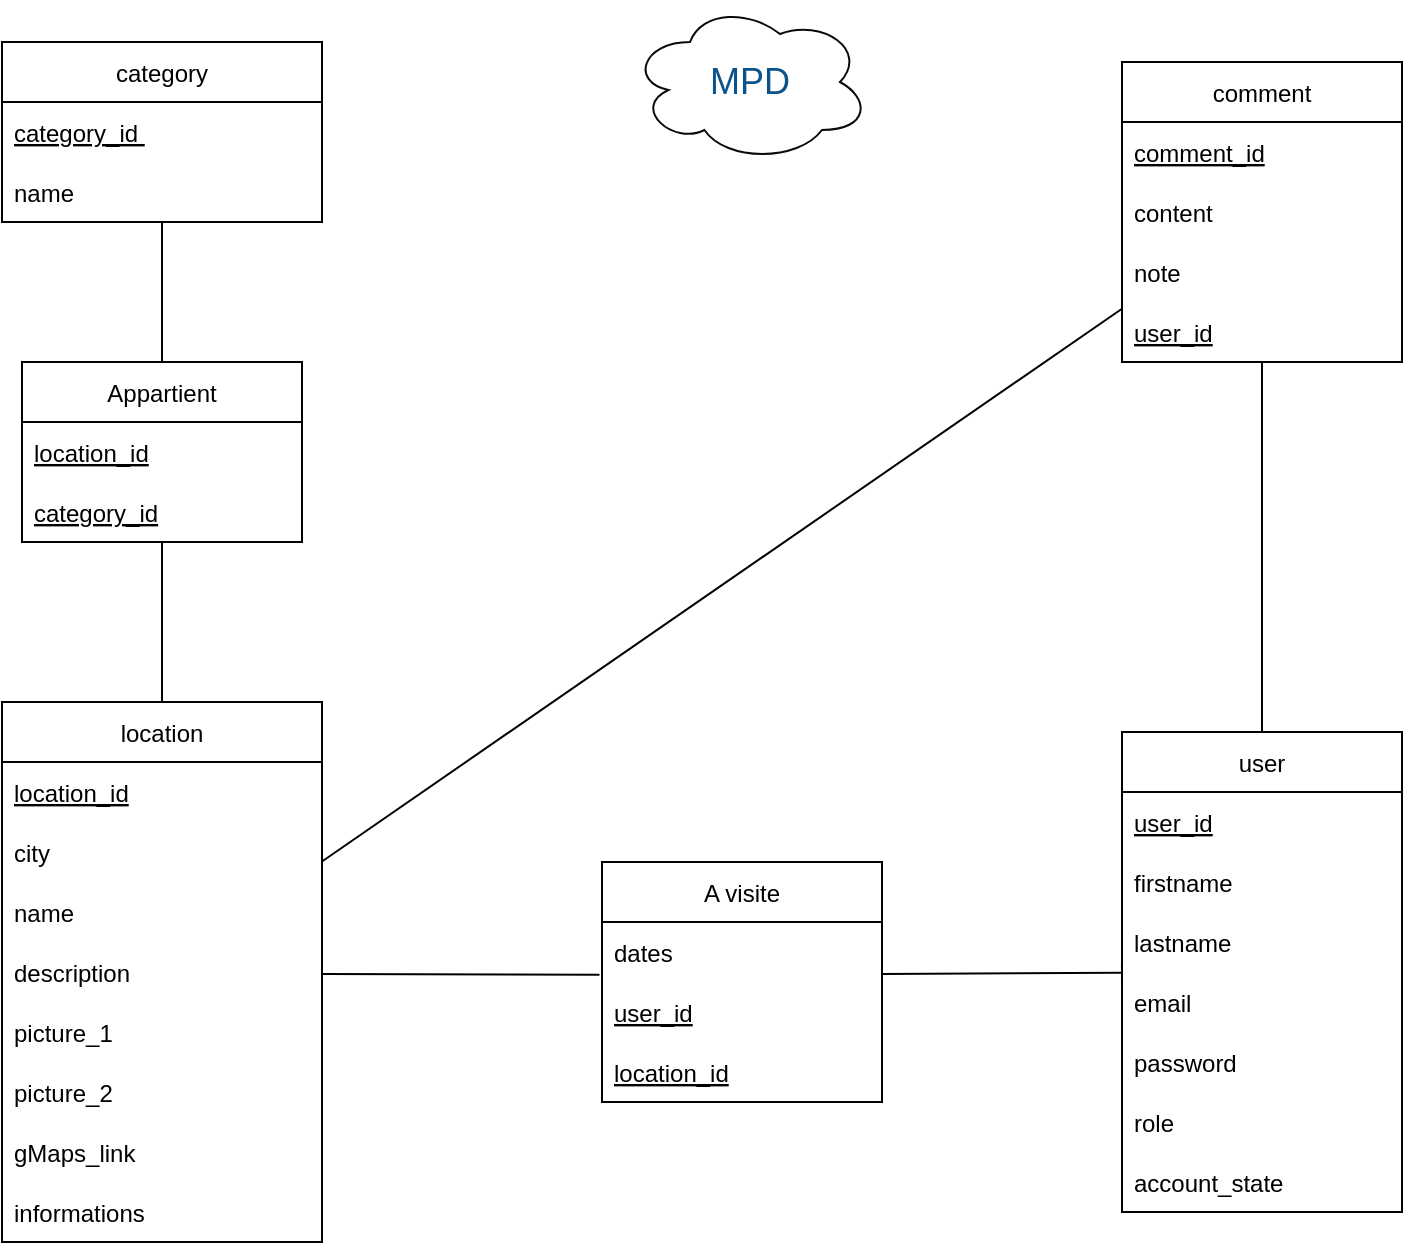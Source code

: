 <mxfile>
    <diagram id="7uS3gFO9O5QFE9fkiXzy" name="Page-1">
        <mxGraphModel dx="773" dy="444" grid="1" gridSize="10" guides="1" tooltips="1" connect="1" arrows="1" fold="1" page="1" pageScale="1" pageWidth="827" pageHeight="1169" math="0" shadow="0">
            <root>
                <mxCell id="0"/>
                <mxCell id="1" parent="0"/>
                <mxCell id="37" style="html=1;endArrow=none;endFill=0;" parent="1" source="14" target="33" edge="1">
                    <mxGeometry relative="1" as="geometry"/>
                </mxCell>
                <mxCell id="14" value="location" style="swimlane;fontStyle=0;childLayout=stackLayout;horizontal=1;startSize=30;horizontalStack=0;resizeParent=1;resizeParentMax=0;resizeLast=0;collapsible=1;marginBottom=0;" parent="1" vertex="1">
                    <mxGeometry x="40" y="350" width="160" height="270" as="geometry">
                        <mxRectangle x="30" width="70" height="30" as="alternateBounds"/>
                    </mxGeometry>
                </mxCell>
                <mxCell id="15" value="location_id" style="text;strokeColor=none;fillColor=none;align=left;verticalAlign=middle;spacingLeft=4;spacingRight=4;overflow=hidden;points=[[0,0.5],[1,0.5]];portConstraint=eastwest;rotatable=0;fontStyle=4" parent="14" vertex="1">
                    <mxGeometry y="30" width="160" height="30" as="geometry"/>
                </mxCell>
                <mxCell id="65" value="city" style="text;strokeColor=none;fillColor=none;align=left;verticalAlign=middle;spacingLeft=4;spacingRight=4;overflow=hidden;points=[[0,0.5],[1,0.5]];portConstraint=eastwest;rotatable=0;" parent="14" vertex="1">
                    <mxGeometry y="60" width="160" height="30" as="geometry"/>
                </mxCell>
                <mxCell id="16" value="name" style="text;strokeColor=none;fillColor=none;align=left;verticalAlign=middle;spacingLeft=4;spacingRight=4;overflow=hidden;points=[[0,0.5],[1,0.5]];portConstraint=eastwest;rotatable=0;" parent="14" vertex="1">
                    <mxGeometry y="90" width="160" height="30" as="geometry"/>
                </mxCell>
                <mxCell id="17" value="description" style="text;strokeColor=none;fillColor=none;align=left;verticalAlign=middle;spacingLeft=4;spacingRight=4;overflow=hidden;points=[[0,0.5],[1,0.5]];portConstraint=eastwest;rotatable=0;" parent="14" vertex="1">
                    <mxGeometry y="120" width="160" height="30" as="geometry"/>
                </mxCell>
                <mxCell id="29" value="picture_1" style="text;strokeColor=none;fillColor=none;align=left;verticalAlign=middle;spacingLeft=4;spacingRight=4;overflow=hidden;points=[[0,0.5],[1,0.5]];portConstraint=eastwest;rotatable=0;" parent="14" vertex="1">
                    <mxGeometry y="150" width="160" height="30" as="geometry"/>
                </mxCell>
                <mxCell id="27" value="picture_2" style="text;strokeColor=none;fillColor=none;align=left;verticalAlign=middle;spacingLeft=4;spacingRight=4;overflow=hidden;points=[[0,0.5],[1,0.5]];portConstraint=eastwest;rotatable=0;" parent="14" vertex="1">
                    <mxGeometry y="180" width="160" height="30" as="geometry"/>
                </mxCell>
                <mxCell id="26" value="gMaps_link" style="text;strokeColor=none;fillColor=none;align=left;verticalAlign=middle;spacingLeft=4;spacingRight=4;overflow=hidden;points=[[0,0.5],[1,0.5]];portConstraint=eastwest;rotatable=0;" parent="14" vertex="1">
                    <mxGeometry y="210" width="160" height="30" as="geometry"/>
                </mxCell>
                <mxCell id="85" value="informations" style="text;strokeColor=none;fillColor=none;align=left;verticalAlign=middle;spacingLeft=4;spacingRight=4;overflow=hidden;points=[[0,0.5],[1,0.5]];portConstraint=eastwest;rotatable=0;" vertex="1" parent="14">
                    <mxGeometry y="240" width="160" height="30" as="geometry"/>
                </mxCell>
                <mxCell id="38" style="edgeStyle=none;html=1;exitX=0.5;exitY=0;exitDx=0;exitDy=0;endArrow=baseDash;endFill=0;" parent="1" source="18" edge="1">
                    <mxGeometry relative="1" as="geometry">
                        <mxPoint x="484" y="260" as="sourcePoint"/>
                        <mxPoint x="670" y="180" as="targetPoint"/>
                    </mxGeometry>
                </mxCell>
                <mxCell id="18" value="user" style="swimlane;fontStyle=0;childLayout=stackLayout;horizontal=1;startSize=30;horizontalStack=0;resizeParent=1;resizeParentMax=0;resizeLast=0;collapsible=1;marginBottom=0;" parent="1" vertex="1">
                    <mxGeometry x="600" y="365" width="140" height="240" as="geometry"/>
                </mxCell>
                <mxCell id="68" value="user_id" style="text;strokeColor=none;fillColor=none;align=left;verticalAlign=middle;spacingLeft=4;spacingRight=4;overflow=hidden;points=[[0,0.5],[1,0.5]];portConstraint=eastwest;rotatable=0;fontStyle=4" parent="18" vertex="1">
                    <mxGeometry y="30" width="140" height="30" as="geometry"/>
                </mxCell>
                <mxCell id="19" value="firstname" style="text;strokeColor=none;fillColor=none;align=left;verticalAlign=middle;spacingLeft=4;spacingRight=4;overflow=hidden;points=[[0,0.5],[1,0.5]];portConstraint=eastwest;rotatable=0;" parent="18" vertex="1">
                    <mxGeometry y="60" width="140" height="30" as="geometry"/>
                </mxCell>
                <mxCell id="30" value="lastname" style="text;strokeColor=none;fillColor=none;align=left;verticalAlign=middle;spacingLeft=4;spacingRight=4;overflow=hidden;points=[[0,0.5],[1,0.5]];portConstraint=eastwest;rotatable=0;" parent="18" vertex="1">
                    <mxGeometry y="90" width="140" height="30" as="geometry"/>
                </mxCell>
                <mxCell id="20" value="email" style="text;strokeColor=none;fillColor=none;align=left;verticalAlign=middle;spacingLeft=4;spacingRight=4;overflow=hidden;points=[[0,0.5],[1,0.5]];portConstraint=eastwest;rotatable=0;" parent="18" vertex="1">
                    <mxGeometry y="120" width="140" height="30" as="geometry"/>
                </mxCell>
                <mxCell id="31" value="password" style="text;strokeColor=none;fillColor=none;align=left;verticalAlign=middle;spacingLeft=4;spacingRight=4;overflow=hidden;points=[[0,0.5],[1,0.5]];portConstraint=eastwest;rotatable=0;" parent="18" vertex="1">
                    <mxGeometry y="150" width="140" height="30" as="geometry"/>
                </mxCell>
                <mxCell id="32" value="role" style="text;strokeColor=none;fillColor=none;align=left;verticalAlign=middle;spacingLeft=4;spacingRight=4;overflow=hidden;points=[[0,0.5],[1,0.5]];portConstraint=eastwest;rotatable=0;" parent="18" vertex="1">
                    <mxGeometry y="180" width="140" height="30" as="geometry"/>
                </mxCell>
                <mxCell id="21" value="account_state" style="text;strokeColor=none;fillColor=none;align=left;verticalAlign=middle;spacingLeft=4;spacingRight=4;overflow=hidden;points=[[0,0.5],[1,0.5]];portConstraint=eastwest;rotatable=0;" parent="18" vertex="1">
                    <mxGeometry y="210" width="140" height="30" as="geometry"/>
                </mxCell>
                <mxCell id="22" style="edgeStyle=none;html=1;startArrow=none;endArrow=baseDash;endFill=0;" parent="1" target="18" edge="1">
                    <mxGeometry relative="1" as="geometry">
                        <mxPoint x="480" y="486" as="sourcePoint"/>
                        <mxPoint x="600" y="486" as="targetPoint"/>
                    </mxGeometry>
                </mxCell>
                <mxCell id="33" value="comment" style="swimlane;fontStyle=0;childLayout=stackLayout;horizontal=1;startSize=30;horizontalStack=0;resizeParent=1;resizeParentMax=0;resizeLast=0;collapsible=1;marginBottom=0;" parent="1" vertex="1">
                    <mxGeometry x="600" y="30" width="140" height="150" as="geometry"/>
                </mxCell>
                <mxCell id="67" value="comment_id" style="text;strokeColor=none;fillColor=none;align=left;verticalAlign=middle;spacingLeft=4;spacingRight=4;overflow=hidden;points=[[0,0.5],[1,0.5]];portConstraint=eastwest;rotatable=0;fontStyle=4" parent="33" vertex="1">
                    <mxGeometry y="30" width="140" height="30" as="geometry"/>
                </mxCell>
                <mxCell id="35" value="content" style="text;strokeColor=none;fillColor=none;align=left;verticalAlign=middle;spacingLeft=4;spacingRight=4;overflow=hidden;points=[[0,0.5],[1,0.5]];portConstraint=eastwest;rotatable=0;" parent="33" vertex="1">
                    <mxGeometry y="60" width="140" height="30" as="geometry"/>
                </mxCell>
                <mxCell id="36" value="note" style="text;strokeColor=none;fillColor=none;align=left;verticalAlign=middle;spacingLeft=4;spacingRight=4;overflow=hidden;points=[[0,0.5],[1,0.5]];portConstraint=eastwest;rotatable=0;" parent="33" vertex="1">
                    <mxGeometry y="90" width="140" height="30" as="geometry"/>
                </mxCell>
                <mxCell id="81" value="user_id" style="text;strokeColor=none;fillColor=none;align=left;verticalAlign=middle;spacingLeft=4;spacingRight=4;overflow=hidden;points=[[0,0.5],[1,0.5]];portConstraint=eastwest;rotatable=0;fontStyle=4" vertex="1" parent="33">
                    <mxGeometry y="120" width="140" height="30" as="geometry"/>
                </mxCell>
                <mxCell id="39" value="category" style="swimlane;fontStyle=0;childLayout=stackLayout;horizontal=1;startSize=30;horizontalStack=0;resizeParent=1;resizeParentMax=0;resizeLast=0;collapsible=1;marginBottom=0;" parent="1" vertex="1">
                    <mxGeometry x="40" y="20" width="160" height="90" as="geometry"/>
                </mxCell>
                <mxCell id="66" value="category_id " style="text;strokeColor=none;fillColor=none;align=left;verticalAlign=middle;spacingLeft=4;spacingRight=4;overflow=hidden;points=[[0,0.5],[1,0.5]];portConstraint=eastwest;rotatable=0;fontStyle=4" parent="39" vertex="1">
                    <mxGeometry y="30" width="160" height="30" as="geometry"/>
                </mxCell>
                <mxCell id="40" value="name" style="text;strokeColor=none;fillColor=none;align=left;verticalAlign=middle;spacingLeft=4;spacingRight=4;overflow=hidden;points=[[0,0.5],[1,0.5]];portConstraint=eastwest;rotatable=0;" parent="39" vertex="1">
                    <mxGeometry y="60" width="160" height="30" as="geometry"/>
                </mxCell>
                <mxCell id="51" value="" style="edgeStyle=none;html=1;entryX=0.5;entryY=0;entryDx=0;entryDy=0;endArrow=none;" parent="1" source="40" edge="1">
                    <mxGeometry relative="1" as="geometry">
                        <mxPoint x="120" y="120" as="sourcePoint"/>
                        <mxPoint x="120" y="190" as="targetPoint"/>
                    </mxGeometry>
                </mxCell>
                <mxCell id="62" value="" style="edgeStyle=none;html=1;entryX=-0.009;entryY=-0.121;entryDx=0;entryDy=0;endArrow=none;entryPerimeter=0;" parent="1" target="71" edge="1">
                    <mxGeometry relative="1" as="geometry">
                        <mxPoint x="200" y="486" as="sourcePoint"/>
                        <mxPoint x="350.0" y="485" as="targetPoint"/>
                    </mxGeometry>
                </mxCell>
                <mxCell id="69" value="A visite" style="swimlane;fontStyle=0;childLayout=stackLayout;horizontal=1;startSize=30;horizontalStack=0;resizeParent=1;resizeParentMax=0;resizeLast=0;collapsible=1;marginBottom=0;" vertex="1" parent="1">
                    <mxGeometry x="340" y="430" width="140" height="120" as="geometry"/>
                </mxCell>
                <mxCell id="70" value="dates" style="text;strokeColor=none;fillColor=none;align=left;verticalAlign=middle;spacingLeft=4;spacingRight=4;overflow=hidden;points=[[0,0.5],[1,0.5]];portConstraint=eastwest;rotatable=0;" vertex="1" parent="69">
                    <mxGeometry y="30" width="140" height="30" as="geometry"/>
                </mxCell>
                <mxCell id="71" value="user_id" style="text;strokeColor=none;fillColor=none;align=left;verticalAlign=middle;spacingLeft=4;spacingRight=4;overflow=hidden;points=[[0,0.5],[1,0.5]];portConstraint=eastwest;rotatable=0;fontStyle=4" vertex="1" parent="69">
                    <mxGeometry y="60" width="140" height="30" as="geometry"/>
                </mxCell>
                <mxCell id="72" value="location_id" style="text;strokeColor=none;fillColor=none;align=left;verticalAlign=middle;spacingLeft=4;spacingRight=4;overflow=hidden;points=[[0,0.5],[1,0.5]];portConstraint=eastwest;rotatable=0;fontStyle=4" vertex="1" parent="69">
                    <mxGeometry y="90" width="140" height="30" as="geometry"/>
                </mxCell>
                <mxCell id="77" value="" style="edgeStyle=none;html=1;endArrow=baseDash;endFill=0;" edge="1" parent="1" source="73">
                    <mxGeometry relative="1" as="geometry">
                        <mxPoint x="120" y="350" as="targetPoint"/>
                    </mxGeometry>
                </mxCell>
                <mxCell id="73" value="Appartient" style="swimlane;fontStyle=0;childLayout=stackLayout;horizontal=1;startSize=30;horizontalStack=0;resizeParent=1;resizeParentMax=0;resizeLast=0;collapsible=1;marginBottom=0;" vertex="1" parent="1">
                    <mxGeometry x="50" y="180" width="140" height="90" as="geometry"/>
                </mxCell>
                <mxCell id="74" value="location_id" style="text;strokeColor=none;fillColor=none;align=left;verticalAlign=middle;spacingLeft=4;spacingRight=4;overflow=hidden;points=[[0,0.5],[1,0.5]];portConstraint=eastwest;rotatable=0;fontStyle=4" vertex="1" parent="73">
                    <mxGeometry y="30" width="140" height="30" as="geometry"/>
                </mxCell>
                <mxCell id="75" value="category_id" style="text;strokeColor=none;fillColor=none;align=left;verticalAlign=middle;spacingLeft=4;spacingRight=4;overflow=hidden;points=[[0,0.5],[1,0.5]];portConstraint=eastwest;rotatable=0;fontStyle=4" vertex="1" parent="73">
                    <mxGeometry y="60" width="140" height="30" as="geometry"/>
                </mxCell>
                <mxCell id="80" value="&lt;font style=&quot;font-size: 18px&quot; color=&quot;#0b538a&quot;&gt;MPD&lt;/font&gt;" style="ellipse;shape=cloud;whiteSpace=wrap;html=1;fillColor=#FFFFFF;strokeColor=#0A0A0A;" vertex="1" parent="1">
                    <mxGeometry x="354" width="120" height="80" as="geometry"/>
                </mxCell>
            </root>
        </mxGraphModel>
    </diagram>
</mxfile>